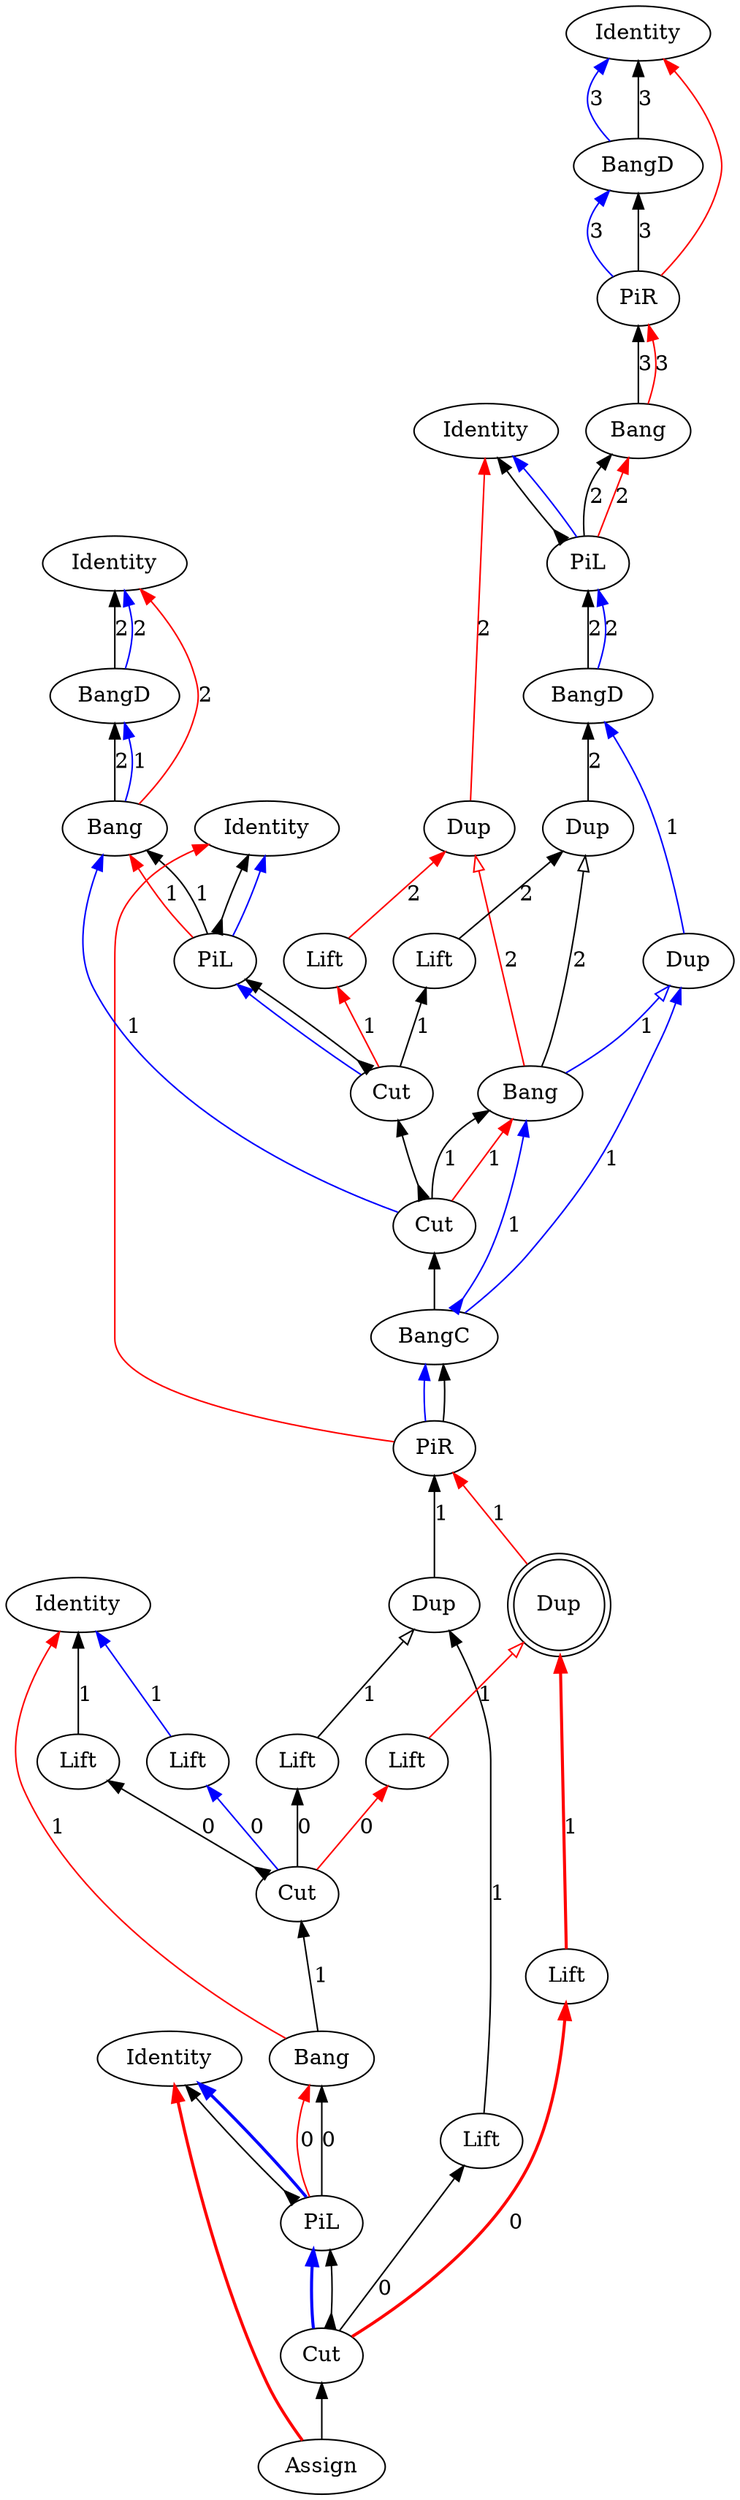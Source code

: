 digraph {
rankdir="BT"
"Identity0" [label="Identity"]
"BangD1" [label="BangD"]
"PiR2" [label="PiR"]
"Bang3" [label="Bang"]
"Identity4" [label="Identity"]
"PiL5" [label="PiL"]
"BangD6" [label="BangD"]
"Identity7" [label="Identity"]
"BangD8" [label="BangD"]
"Bang9" [label="Bang"]
"Identity10" [label="Identity"]
"PiL11" [label="PiL"]
"PiR12" [label="PiR"]
"Identity13" [label="Identity"]
"Identity14" [label="Identity"]
"PiL15" [label="PiL"]
"Assign16" [label="Assign"]
"Dup17" [label="Dup"]
"Dup18" [label="Dup",shape=doublecircle]
"Cut19" [label="Cut"]
"Lift20" [label="Lift"]
"Lift21" [label="Lift"]
"Bang22" [label="Bang"]
"Cut23" [label="Cut"]
"Lift24" [label="Lift"]
"Lift25" [label="Lift"]
"Lift26" [label="Lift"]
"Lift27" [label="Lift"]
"Dup28" [label="Dup"]
"Dup29" [label="Dup"]
"Dup30" [label="Dup"]
"Bang31" [label="Bang"]
"Cut32" [label="Cut"]
"BangC33" [label="BangC"]
"Cut34" [label="Cut"]
"Lift35" [label="Lift"]
"Lift36" [label="Lift"]
"Lift35" -> "Dup28"[color=black,weight=5,tooltip="c_bseq106",label="2",arrowhead=normal,arrowtail=none,dir=both]
"Bang31" -> "Dup28"[color=black,weight=5,tooltip="c_bseq112",label="2",arrowhead=onormal,arrowtail=none,dir=both]
"Dup17" -> "PiR12"[color=black,weight=5,tooltip="c_bseq32",label="1",arrowhead=normal,arrowtail=none,dir=both]
"Bang9" -> "BangD8"[color=black,weight=5,tooltip="c_bseq58",label="2",arrowhead=normal,arrowtail=none,dir=both]
"Dup28" -> "BangD6"[color=black,weight=5,tooltip="c_bseq67",label="2",arrowhead=normal,arrowtail=none,dir=both]
"Bang3" -> "PiR2"[color=black,weight=5,tooltip="c_bseq79",label="3",arrowhead=normal,arrowtail=none,dir=both]
"Lift20" -> "Dup17"[color=black,weight=5,tooltip="c_bseq86",label="1",arrowhead=normal,arrowtail=none,dir=both]
"Lift25" -> "Dup17"[color=black,weight=5,tooltip="c_bseq90",label="1",arrowhead=onormal,arrowtail=none,dir=both]
"Cut32" -> "Bang31"[color=black,weight=5,tooltip="dseq115",label="1",arrowhead=normal,arrowtail=none,dir=both]
"PiL15" -> "Bang22"[color=black,weight=5,tooltip="dseq20",label="0",arrowhead=normal,arrowtail=none,dir=both]
"PiL11" -> "Bang9"[color=black,weight=5,tooltip="dseq54",label="1",arrowhead=normal,arrowtail=none,dir=both]
"PiL5" -> "Bang3"[color=black,weight=5,tooltip="dseq76",label="2",arrowhead=normal,arrowtail=none,dir=both]
"BangC33" -> "Bang31"[color=blue,weight=2,tooltip="h116",label="1",arrowhead=normal,arrowtail=inv,dir=both]
"PiR12" -> "BangC33"[color=blue,weight=2,tooltip="h34",arrowhead=normal,arrowtail=none,dir=both]
"BangC33" -> "Dup30"[color=blue,weight=2,tooltip="hf107",label="1",arrowhead=normal,arrowtail=none,dir=both]
"Bang31" -> "Dup30"[color=blue,weight=2,tooltip="hf113",label="1",arrowhead=onormal,arrowtail=none,dir=both]
"Dup30" -> "BangD6"[color=blue,weight=2,tooltip="hf65",label="1",arrowhead=normal,arrowtail=none,dir=both]
"BangD6" -> "PiL5"[color=black,weight=5,tooltip="hseq72",label="2",arrowhead=normal,arrowtail=none,dir=both]
"PiR2" -> "BangD1"[color=blue,weight=2,tooltip="i81",label="3",arrowhead=normal,arrowtail=none,dir=both]
"PiL15" -> "Identity14"[color=black,weight=5,tooltip="idseq21",arrowhead=normal,arrowtail=inv,dir=both]
"PiL11" -> "Identity10"[color=black,weight=5,tooltip="idseq55",arrowhead=normal,arrowtail=inv,dir=both]
"PiL5" -> "Identity4"[color=black,weight=5,tooltip="idseq77",arrowhead=normal,arrowtail=inv,dir=both]
"BangD1" -> "Identity0"[color=blue,weight=2,tooltip="iret84",label="3",arrowhead=normal,arrowtail=none,dir=both]
"BangD1" -> "Identity0"[color=black,weight=5,tooltip="iseq83",label="3",arrowhead=normal,arrowtail=none,dir=both]
"PiL15" -> "Identity14"[color=blue,weight=2,tooltip="lret19",arrowhead=normal,arrowtail=none,penwidth=2,dir=both]
"PiL11" -> "Identity10"[color=blue,weight=2,tooltip="lret53",arrowhead=normal,arrowtail=none,dir=both]
"PiL5" -> "Identity4"[color=blue,weight=2,tooltip="lret75",arrowhead=normal,arrowtail=none,dir=both]
"Cut19" -> "PiL15"[color=blue,weight=2,tooltip="lval14",arrowhead=normal,arrowtail=none,penwidth=2,dir=both]
"Cut34" -> "PiL11"[color=blue,weight=2,tooltip="lval48",arrowhead=normal,arrowtail=none,dir=both]
"BangD6" -> "PiL5"[color=blue,weight=2,tooltip="lval70",label="2",arrowhead=normal,arrowtail=none,dir=both]
"Bang22" -> "Cut23"[color=black,weight=5,tooltip="newcut_bseq100",label="1",arrowhead=normal,arrowtail=none,dir=both]
"Cut32" -> "Bang31"[color=red,weight=2,tooltip="newrret117",label="1",arrowhead=normal,arrowtail=none,dir=both]
"PiL15" -> "Bang22"[color=red,weight=2,tooltip="newrret18",label="0",arrowhead=normal,arrowtail=none,dir=both]
"PiL11" -> "Bang9"[color=red,weight=2,tooltip="newrret52",label="1",arrowhead=normal,arrowtail=none,dir=both]
"PiL5" -> "Bang3"[color=red,weight=2,tooltip="newrret74",label="2",arrowhead=normal,arrowtail=none,dir=both]
"Lift36" -> "Dup29"[color=red,weight=2,tooltip="newrretf108",label="2",arrowhead=normal,arrowtail=none,dir=both]
"Bang31" -> "Dup29"[color=red,weight=2,tooltip="newrretf114",label="2",arrowhead=onormal,arrowtail=none,dir=both]
"Bang22" -> "Identity13"[color=red,weight=2,tooltip="newrretf23",label="1",arrowhead=normal,arrowtail=none,dir=both]
"Dup18" -> "PiR12"[color=red,weight=2,tooltip="newrretf31",label="1",arrowhead=normal,arrowtail=none,dir=both]
"Bang9" -> "Identity7"[color=red,weight=2,tooltip="newrretf57",label="2",arrowhead=normal,arrowtail=none,dir=both]
"Dup29" -> "Identity4"[color=red,weight=2,tooltip="newrretf66",label="2",arrowhead=normal,arrowtail=none,dir=both]
"Bang3" -> "PiR2"[color=red,weight=2,tooltip="newrretf78",label="3",arrowhead=normal,arrowtail=none,dir=both]
"Lift21" -> "Dup18"[color=red,weight=2,tooltip="newrretf87",label="1",arrowhead=normal,arrowtail=none,penwidth=2,dir=both]
"Lift27" -> "Dup18"[color=red,weight=2,tooltip="newrretf91",label="1",arrowhead=onormal,arrowtail=none,dir=both]
"PiR12" -> "Identity10"[color=red,weight=2,tooltip="ret42",arrowhead=normal,arrowtail=none,dir=both]
"Assign16" -> "Identity14"[color=red,weight=2,tooltip="ret8",arrowhead=normal,arrowtail=none,penwidth=2,dir=both]
"PiR2" -> "Identity0"[color=red,weight=2,tooltip="ret82",arrowhead=normal,arrowtail=none,dir=both]
"PiR12" -> "BangC33"[color=black,weight=5,tooltip="seq33",arrowhead=normal,arrowtail=none,dir=both]
"PiR2" -> "BangD1"[color=black,weight=5,tooltip="seq80",label="3",arrowhead=normal,arrowtail=none,dir=both]
"BangC33" -> "Cut32"[color=black,weight=5,tooltip="seqBB119",arrowhead=normal,arrowtail=none,dir=both]
"Cut32" -> "Cut34"[color=black,weight=5,tooltip="seqBC118",arrowhead=normal,arrowtail=inv,dir=both]
"Assign16" -> "Cut19"[color=black,weight=5,tooltip="seqBC94",arrowhead=normal,arrowtail=none,dir=both]
"Cut23" -> "Lift24"[color=black,weight=5,tooltip="seqDD103",label="0",arrowhead=normal,arrowtail=inv,dir=both]
"Cut23" -> "Lift26"[color=blue,weight=2,tooltip="seqDE104",label="0",arrowhead=normal,arrowtail=none,dir=both]
"Cut23" -> "Lift27"[color=red,weight=2,tooltip="seqDM102",label="0",arrowhead=normal,arrowtail=none,dir=both]
"Cut34" -> "Lift36"[color=red,weight=2,tooltip="seqDM121",label="1",arrowhead=normal,arrowtail=none,dir=both]
"Cut19" -> "Lift21"[color=red,weight=2,tooltip="seqDM96",label="0",arrowhead=normal,arrowtail=none,penwidth=2,dir=both]
"Cut23" -> "Lift25"[color=black,weight=5,tooltip="seqDS101",label="0",arrowhead=normal,arrowtail=none,dir=both]
"Cut34" -> "Lift35"[color=black,weight=5,tooltip="seqDS120",label="1",arrowhead=normal,arrowtail=none,dir=both]
"Cut19" -> "Lift20"[color=black,weight=5,tooltip="seqDS95",label="0",arrowhead=normal,arrowtail=none,dir=both]
"Lift26" -> "Identity13"[color=blue,weight=2,tooltip="xret26",label="1",arrowhead=normal,arrowtail=none,dir=both]
"Cut19" -> "PiL15"[color=black,weight=5,tooltip="xseq16",arrowhead=normal,arrowtail=inv,dir=both]
"Lift24" -> "Identity13"[color=black,weight=5,tooltip="xseq25",label="1",arrowhead=normal,arrowtail=none,dir=both]
"Cut32" -> "Bang9"[color=blue,weight=2,tooltip="yB44",label="1",arrowhead=normal,arrowtail=none,dir=both]
"Bang9" -> "BangD8"[color=blue,weight=2,tooltip="yBf56",label="1",arrowhead=normal,arrowtail=none,dir=both]
"BangD8" -> "Identity7"[color=blue,weight=2,tooltip="yret60",label="2",arrowhead=normal,arrowtail=none,dir=both]
"Cut34" -> "PiL11"[color=black,weight=5,tooltip="yseq50",arrowhead=normal,arrowtail=inv,dir=both]
"BangD8" -> "Identity7"[color=black,weight=5,tooltip="yseq59",label="2",arrowhead=normal,arrowtail=none,dir=both]
}
